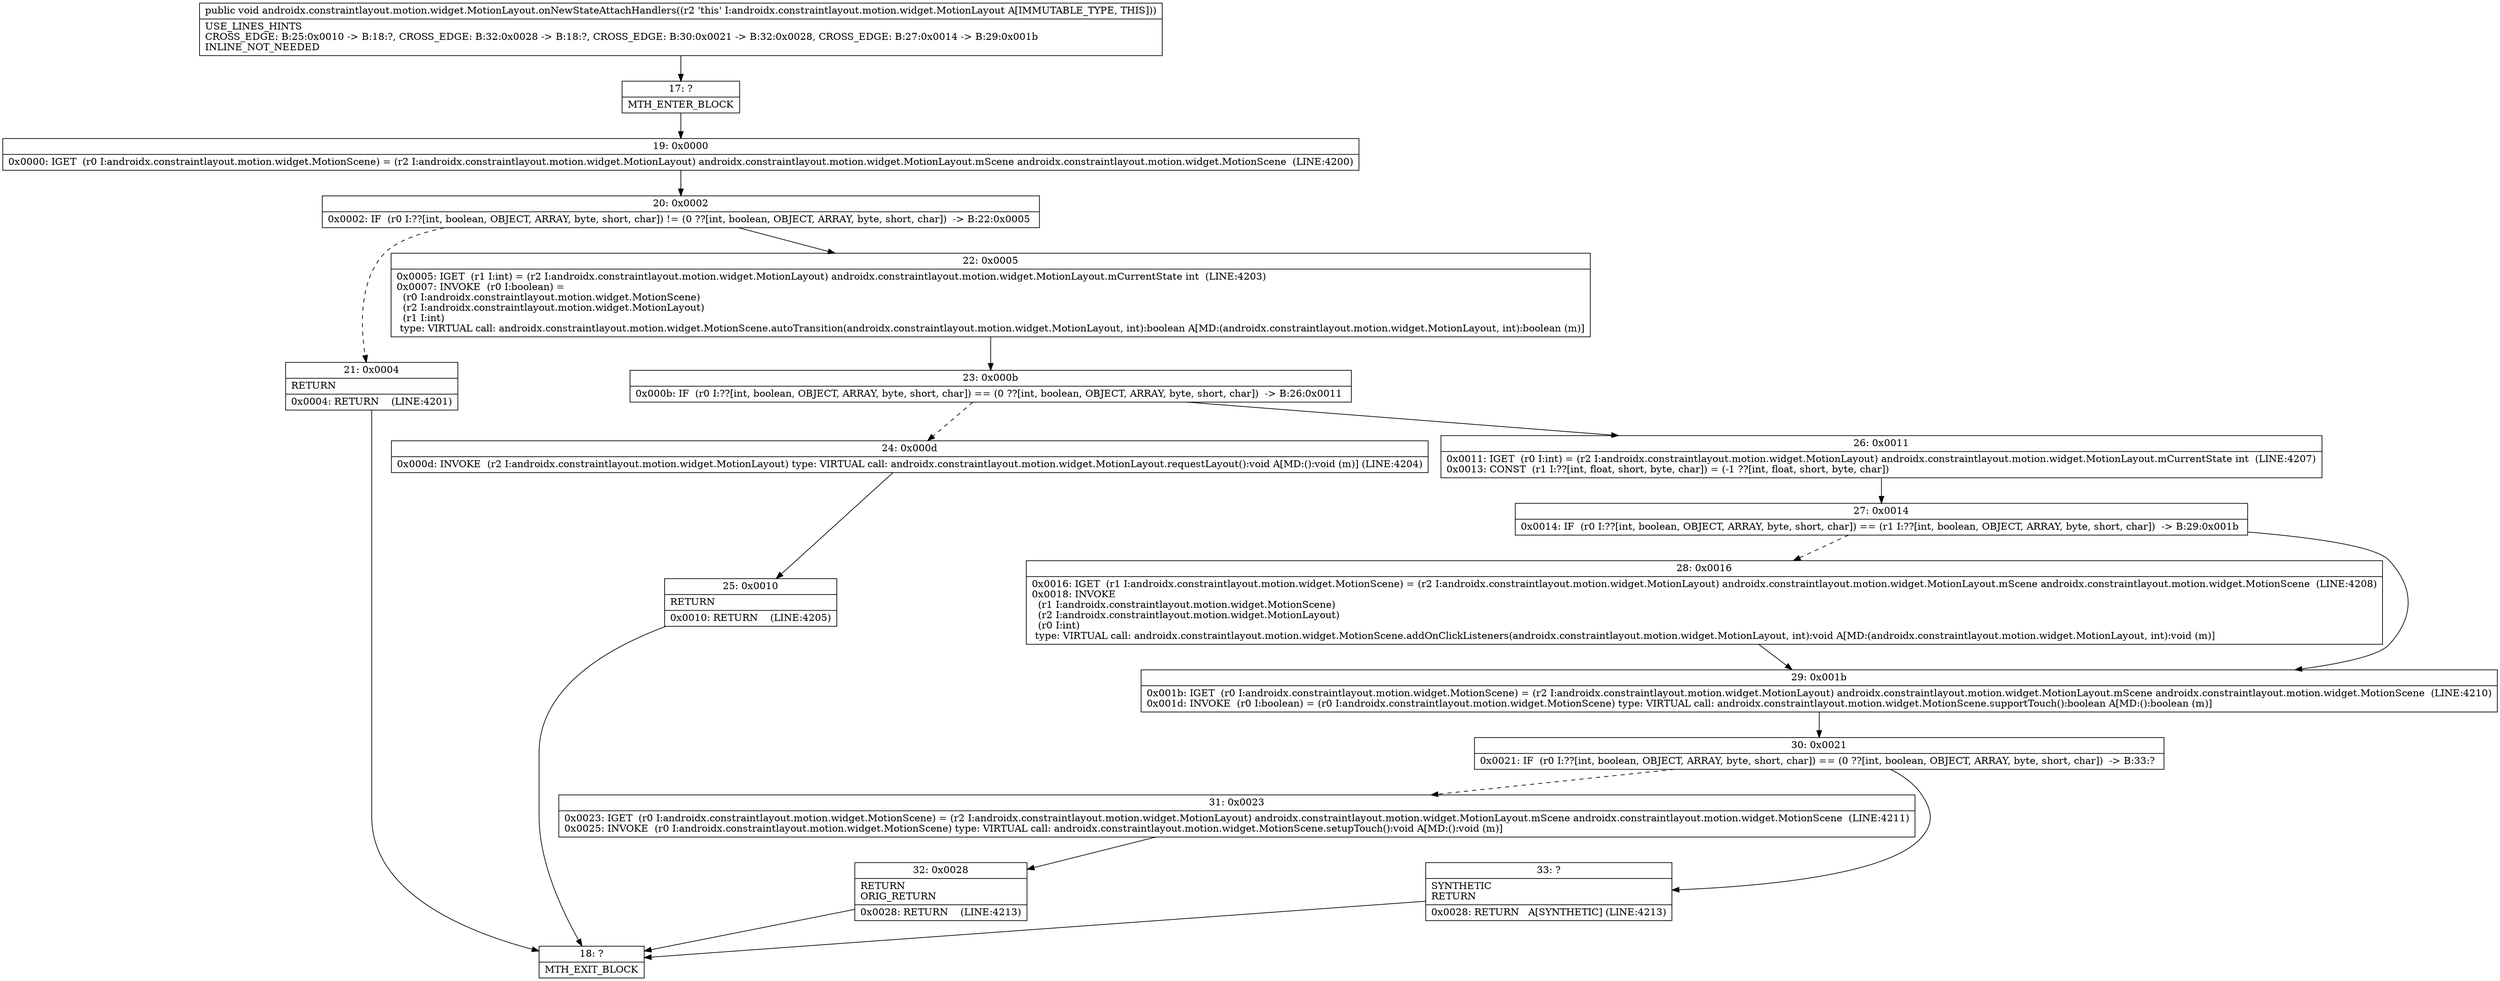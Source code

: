 digraph "CFG forandroidx.constraintlayout.motion.widget.MotionLayout.onNewStateAttachHandlers()V" {
Node_17 [shape=record,label="{17\:\ ?|MTH_ENTER_BLOCK\l}"];
Node_19 [shape=record,label="{19\:\ 0x0000|0x0000: IGET  (r0 I:androidx.constraintlayout.motion.widget.MotionScene) = (r2 I:androidx.constraintlayout.motion.widget.MotionLayout) androidx.constraintlayout.motion.widget.MotionLayout.mScene androidx.constraintlayout.motion.widget.MotionScene  (LINE:4200)\l}"];
Node_20 [shape=record,label="{20\:\ 0x0002|0x0002: IF  (r0 I:??[int, boolean, OBJECT, ARRAY, byte, short, char]) != (0 ??[int, boolean, OBJECT, ARRAY, byte, short, char])  \-\> B:22:0x0005 \l}"];
Node_21 [shape=record,label="{21\:\ 0x0004|RETURN\l|0x0004: RETURN    (LINE:4201)\l}"];
Node_18 [shape=record,label="{18\:\ ?|MTH_EXIT_BLOCK\l}"];
Node_22 [shape=record,label="{22\:\ 0x0005|0x0005: IGET  (r1 I:int) = (r2 I:androidx.constraintlayout.motion.widget.MotionLayout) androidx.constraintlayout.motion.widget.MotionLayout.mCurrentState int  (LINE:4203)\l0x0007: INVOKE  (r0 I:boolean) = \l  (r0 I:androidx.constraintlayout.motion.widget.MotionScene)\l  (r2 I:androidx.constraintlayout.motion.widget.MotionLayout)\l  (r1 I:int)\l type: VIRTUAL call: androidx.constraintlayout.motion.widget.MotionScene.autoTransition(androidx.constraintlayout.motion.widget.MotionLayout, int):boolean A[MD:(androidx.constraintlayout.motion.widget.MotionLayout, int):boolean (m)]\l}"];
Node_23 [shape=record,label="{23\:\ 0x000b|0x000b: IF  (r0 I:??[int, boolean, OBJECT, ARRAY, byte, short, char]) == (0 ??[int, boolean, OBJECT, ARRAY, byte, short, char])  \-\> B:26:0x0011 \l}"];
Node_24 [shape=record,label="{24\:\ 0x000d|0x000d: INVOKE  (r2 I:androidx.constraintlayout.motion.widget.MotionLayout) type: VIRTUAL call: androidx.constraintlayout.motion.widget.MotionLayout.requestLayout():void A[MD:():void (m)] (LINE:4204)\l}"];
Node_25 [shape=record,label="{25\:\ 0x0010|RETURN\l|0x0010: RETURN    (LINE:4205)\l}"];
Node_26 [shape=record,label="{26\:\ 0x0011|0x0011: IGET  (r0 I:int) = (r2 I:androidx.constraintlayout.motion.widget.MotionLayout) androidx.constraintlayout.motion.widget.MotionLayout.mCurrentState int  (LINE:4207)\l0x0013: CONST  (r1 I:??[int, float, short, byte, char]) = (\-1 ??[int, float, short, byte, char]) \l}"];
Node_27 [shape=record,label="{27\:\ 0x0014|0x0014: IF  (r0 I:??[int, boolean, OBJECT, ARRAY, byte, short, char]) == (r1 I:??[int, boolean, OBJECT, ARRAY, byte, short, char])  \-\> B:29:0x001b \l}"];
Node_28 [shape=record,label="{28\:\ 0x0016|0x0016: IGET  (r1 I:androidx.constraintlayout.motion.widget.MotionScene) = (r2 I:androidx.constraintlayout.motion.widget.MotionLayout) androidx.constraintlayout.motion.widget.MotionLayout.mScene androidx.constraintlayout.motion.widget.MotionScene  (LINE:4208)\l0x0018: INVOKE  \l  (r1 I:androidx.constraintlayout.motion.widget.MotionScene)\l  (r2 I:androidx.constraintlayout.motion.widget.MotionLayout)\l  (r0 I:int)\l type: VIRTUAL call: androidx.constraintlayout.motion.widget.MotionScene.addOnClickListeners(androidx.constraintlayout.motion.widget.MotionLayout, int):void A[MD:(androidx.constraintlayout.motion.widget.MotionLayout, int):void (m)]\l}"];
Node_29 [shape=record,label="{29\:\ 0x001b|0x001b: IGET  (r0 I:androidx.constraintlayout.motion.widget.MotionScene) = (r2 I:androidx.constraintlayout.motion.widget.MotionLayout) androidx.constraintlayout.motion.widget.MotionLayout.mScene androidx.constraintlayout.motion.widget.MotionScene  (LINE:4210)\l0x001d: INVOKE  (r0 I:boolean) = (r0 I:androidx.constraintlayout.motion.widget.MotionScene) type: VIRTUAL call: androidx.constraintlayout.motion.widget.MotionScene.supportTouch():boolean A[MD:():boolean (m)]\l}"];
Node_30 [shape=record,label="{30\:\ 0x0021|0x0021: IF  (r0 I:??[int, boolean, OBJECT, ARRAY, byte, short, char]) == (0 ??[int, boolean, OBJECT, ARRAY, byte, short, char])  \-\> B:33:? \l}"];
Node_31 [shape=record,label="{31\:\ 0x0023|0x0023: IGET  (r0 I:androidx.constraintlayout.motion.widget.MotionScene) = (r2 I:androidx.constraintlayout.motion.widget.MotionLayout) androidx.constraintlayout.motion.widget.MotionLayout.mScene androidx.constraintlayout.motion.widget.MotionScene  (LINE:4211)\l0x0025: INVOKE  (r0 I:androidx.constraintlayout.motion.widget.MotionScene) type: VIRTUAL call: androidx.constraintlayout.motion.widget.MotionScene.setupTouch():void A[MD:():void (m)]\l}"];
Node_32 [shape=record,label="{32\:\ 0x0028|RETURN\lORIG_RETURN\l|0x0028: RETURN    (LINE:4213)\l}"];
Node_33 [shape=record,label="{33\:\ ?|SYNTHETIC\lRETURN\l|0x0028: RETURN   A[SYNTHETIC] (LINE:4213)\l}"];
MethodNode[shape=record,label="{public void androidx.constraintlayout.motion.widget.MotionLayout.onNewStateAttachHandlers((r2 'this' I:androidx.constraintlayout.motion.widget.MotionLayout A[IMMUTABLE_TYPE, THIS]))  | USE_LINES_HINTS\lCROSS_EDGE: B:25:0x0010 \-\> B:18:?, CROSS_EDGE: B:32:0x0028 \-\> B:18:?, CROSS_EDGE: B:30:0x0021 \-\> B:32:0x0028, CROSS_EDGE: B:27:0x0014 \-\> B:29:0x001b\lINLINE_NOT_NEEDED\l}"];
MethodNode -> Node_17;Node_17 -> Node_19;
Node_19 -> Node_20;
Node_20 -> Node_21[style=dashed];
Node_20 -> Node_22;
Node_21 -> Node_18;
Node_22 -> Node_23;
Node_23 -> Node_24[style=dashed];
Node_23 -> Node_26;
Node_24 -> Node_25;
Node_25 -> Node_18;
Node_26 -> Node_27;
Node_27 -> Node_28[style=dashed];
Node_27 -> Node_29;
Node_28 -> Node_29;
Node_29 -> Node_30;
Node_30 -> Node_31[style=dashed];
Node_30 -> Node_33;
Node_31 -> Node_32;
Node_32 -> Node_18;
Node_33 -> Node_18;
}

